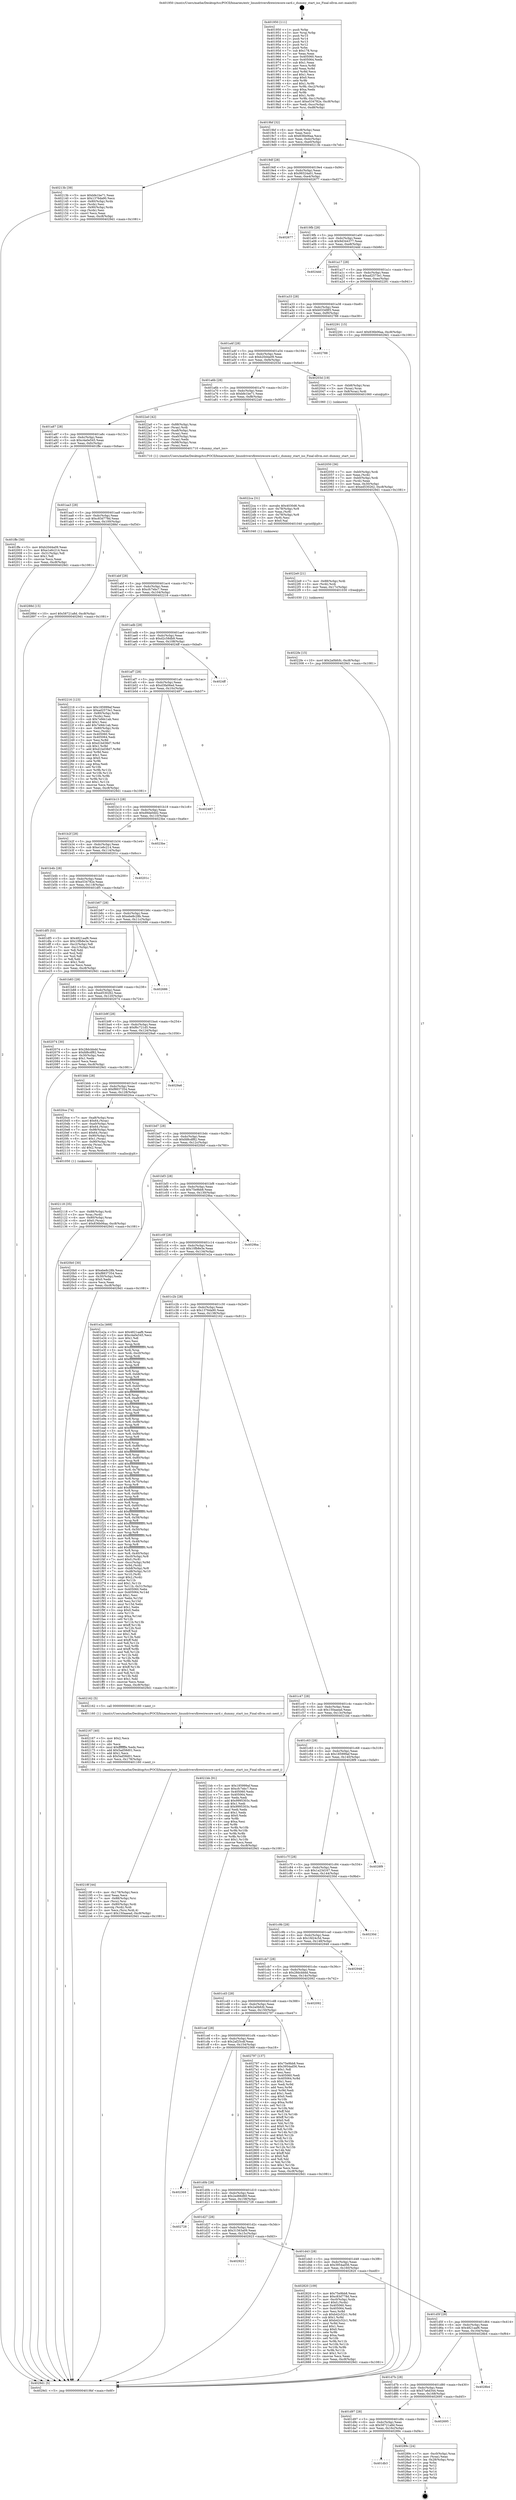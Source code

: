 digraph "0x401950" {
  label = "0x401950 (/mnt/c/Users/mathe/Desktop/tcc/POCII/binaries/extr_linuxdriversfirewirecore-card.c_dummy_start_iso_Final-ollvm.out::main(0))"
  labelloc = "t"
  node[shape=record]

  Entry [label="",width=0.3,height=0.3,shape=circle,fillcolor=black,style=filled]
  "0x4019bf" [label="{
     0x4019bf [32]\l
     | [instrs]\l
     &nbsp;&nbsp;0x4019bf \<+6\>: mov -0xc8(%rbp),%eax\l
     &nbsp;&nbsp;0x4019c5 \<+2\>: mov %eax,%ecx\l
     &nbsp;&nbsp;0x4019c7 \<+6\>: sub $0x836b06aa,%ecx\l
     &nbsp;&nbsp;0x4019cd \<+6\>: mov %eax,-0xdc(%rbp)\l
     &nbsp;&nbsp;0x4019d3 \<+6\>: mov %ecx,-0xe0(%rbp)\l
     &nbsp;&nbsp;0x4019d9 \<+6\>: je 000000000040213b \<main+0x7eb\>\l
  }"]
  "0x40213b" [label="{
     0x40213b [39]\l
     | [instrs]\l
     &nbsp;&nbsp;0x40213b \<+5\>: mov $0xbfe1be71,%eax\l
     &nbsp;&nbsp;0x402140 \<+5\>: mov $0x1376da90,%ecx\l
     &nbsp;&nbsp;0x402145 \<+4\>: mov -0x80(%rbp),%rdx\l
     &nbsp;&nbsp;0x402149 \<+2\>: mov (%rdx),%esi\l
     &nbsp;&nbsp;0x40214b \<+7\>: mov -0x90(%rbp),%rdx\l
     &nbsp;&nbsp;0x402152 \<+2\>: cmp (%rdx),%esi\l
     &nbsp;&nbsp;0x402154 \<+3\>: cmovl %ecx,%eax\l
     &nbsp;&nbsp;0x402157 \<+6\>: mov %eax,-0xc8(%rbp)\l
     &nbsp;&nbsp;0x40215d \<+5\>: jmp 00000000004029d1 \<main+0x1081\>\l
  }"]
  "0x4019df" [label="{
     0x4019df [28]\l
     | [instrs]\l
     &nbsp;&nbsp;0x4019df \<+5\>: jmp 00000000004019e4 \<main+0x94\>\l
     &nbsp;&nbsp;0x4019e4 \<+6\>: mov -0xdc(%rbp),%eax\l
     &nbsp;&nbsp;0x4019ea \<+5\>: sub $0x99324a01,%eax\l
     &nbsp;&nbsp;0x4019ef \<+6\>: mov %eax,-0xe4(%rbp)\l
     &nbsp;&nbsp;0x4019f5 \<+6\>: je 0000000000402677 \<main+0xd27\>\l
  }"]
  Exit [label="",width=0.3,height=0.3,shape=circle,fillcolor=black,style=filled,peripheries=2]
  "0x402677" [label="{
     0x402677\l
  }", style=dashed]
  "0x4019fb" [label="{
     0x4019fb [28]\l
     | [instrs]\l
     &nbsp;&nbsp;0x4019fb \<+5\>: jmp 0000000000401a00 \<main+0xb0\>\l
     &nbsp;&nbsp;0x401a00 \<+6\>: mov -0xdc(%rbp),%eax\l
     &nbsp;&nbsp;0x401a06 \<+5\>: sub $0x9d344377,%eax\l
     &nbsp;&nbsp;0x401a0b \<+6\>: mov %eax,-0xe8(%rbp)\l
     &nbsp;&nbsp;0x401a11 \<+6\>: je 00000000004024dd \<main+0xb8d\>\l
  }"]
  "0x401db3" [label="{
     0x401db3\l
  }", style=dashed]
  "0x4024dd" [label="{
     0x4024dd\l
  }", style=dashed]
  "0x401a17" [label="{
     0x401a17 [28]\l
     | [instrs]\l
     &nbsp;&nbsp;0x401a17 \<+5\>: jmp 0000000000401a1c \<main+0xcc\>\l
     &nbsp;&nbsp;0x401a1c \<+6\>: mov -0xdc(%rbp),%eax\l
     &nbsp;&nbsp;0x401a22 \<+5\>: sub $0xad2573e1,%eax\l
     &nbsp;&nbsp;0x401a27 \<+6\>: mov %eax,-0xec(%rbp)\l
     &nbsp;&nbsp;0x401a2d \<+6\>: je 0000000000402291 \<main+0x941\>\l
  }"]
  "0x40289c" [label="{
     0x40289c [24]\l
     | [instrs]\l
     &nbsp;&nbsp;0x40289c \<+7\>: mov -0xc0(%rbp),%rax\l
     &nbsp;&nbsp;0x4028a3 \<+2\>: mov (%rax),%eax\l
     &nbsp;&nbsp;0x4028a5 \<+4\>: lea -0x28(%rbp),%rsp\l
     &nbsp;&nbsp;0x4028a9 \<+1\>: pop %rbx\l
     &nbsp;&nbsp;0x4028aa \<+2\>: pop %r12\l
     &nbsp;&nbsp;0x4028ac \<+2\>: pop %r13\l
     &nbsp;&nbsp;0x4028ae \<+2\>: pop %r14\l
     &nbsp;&nbsp;0x4028b0 \<+2\>: pop %r15\l
     &nbsp;&nbsp;0x4028b2 \<+1\>: pop %rbp\l
     &nbsp;&nbsp;0x4028b3 \<+1\>: ret\l
  }"]
  "0x402291" [label="{
     0x402291 [15]\l
     | [instrs]\l
     &nbsp;&nbsp;0x402291 \<+10\>: movl $0x836b06aa,-0xc8(%rbp)\l
     &nbsp;&nbsp;0x40229b \<+5\>: jmp 00000000004029d1 \<main+0x1081\>\l
  }"]
  "0x401a33" [label="{
     0x401a33 [28]\l
     | [instrs]\l
     &nbsp;&nbsp;0x401a33 \<+5\>: jmp 0000000000401a38 \<main+0xe8\>\l
     &nbsp;&nbsp;0x401a38 \<+6\>: mov -0xdc(%rbp),%eax\l
     &nbsp;&nbsp;0x401a3e \<+5\>: sub $0xb033d9f3,%eax\l
     &nbsp;&nbsp;0x401a43 \<+6\>: mov %eax,-0xf0(%rbp)\l
     &nbsp;&nbsp;0x401a49 \<+6\>: je 0000000000402788 \<main+0xe38\>\l
  }"]
  "0x401d97" [label="{
     0x401d97 [28]\l
     | [instrs]\l
     &nbsp;&nbsp;0x401d97 \<+5\>: jmp 0000000000401d9c \<main+0x44c\>\l
     &nbsp;&nbsp;0x401d9c \<+6\>: mov -0xdc(%rbp),%eax\l
     &nbsp;&nbsp;0x401da2 \<+5\>: sub $0x58721a8d,%eax\l
     &nbsp;&nbsp;0x401da7 \<+6\>: mov %eax,-0x16c(%rbp)\l
     &nbsp;&nbsp;0x401dad \<+6\>: je 000000000040289c \<main+0xf4c\>\l
  }"]
  "0x402788" [label="{
     0x402788\l
  }", style=dashed]
  "0x401a4f" [label="{
     0x401a4f [28]\l
     | [instrs]\l
     &nbsp;&nbsp;0x401a4f \<+5\>: jmp 0000000000401a54 \<main+0x104\>\l
     &nbsp;&nbsp;0x401a54 \<+6\>: mov -0xdc(%rbp),%eax\l
     &nbsp;&nbsp;0x401a5a \<+5\>: sub $0xb20d4a09,%eax\l
     &nbsp;&nbsp;0x401a5f \<+6\>: mov %eax,-0xf4(%rbp)\l
     &nbsp;&nbsp;0x401a65 \<+6\>: je 000000000040203d \<main+0x6ed\>\l
  }"]
  "0x402695" [label="{
     0x402695\l
  }", style=dashed]
  "0x40203d" [label="{
     0x40203d [19]\l
     | [instrs]\l
     &nbsp;&nbsp;0x40203d \<+7\>: mov -0xb8(%rbp),%rax\l
     &nbsp;&nbsp;0x402044 \<+3\>: mov (%rax),%rax\l
     &nbsp;&nbsp;0x402047 \<+4\>: mov 0x8(%rax),%rdi\l
     &nbsp;&nbsp;0x40204b \<+5\>: call 0000000000401060 \<atoi@plt\>\l
     | [calls]\l
     &nbsp;&nbsp;0x401060 \{1\} (unknown)\l
  }"]
  "0x401a6b" [label="{
     0x401a6b [28]\l
     | [instrs]\l
     &nbsp;&nbsp;0x401a6b \<+5\>: jmp 0000000000401a70 \<main+0x120\>\l
     &nbsp;&nbsp;0x401a70 \<+6\>: mov -0xdc(%rbp),%eax\l
     &nbsp;&nbsp;0x401a76 \<+5\>: sub $0xbfe1be71,%eax\l
     &nbsp;&nbsp;0x401a7b \<+6\>: mov %eax,-0xf8(%rbp)\l
     &nbsp;&nbsp;0x401a81 \<+6\>: je 00000000004022a0 \<main+0x950\>\l
  }"]
  "0x401d7b" [label="{
     0x401d7b [28]\l
     | [instrs]\l
     &nbsp;&nbsp;0x401d7b \<+5\>: jmp 0000000000401d80 \<main+0x430\>\l
     &nbsp;&nbsp;0x401d80 \<+6\>: mov -0xdc(%rbp),%eax\l
     &nbsp;&nbsp;0x401d86 \<+5\>: sub $0x57a6d344,%eax\l
     &nbsp;&nbsp;0x401d8b \<+6\>: mov %eax,-0x168(%rbp)\l
     &nbsp;&nbsp;0x401d91 \<+6\>: je 0000000000402695 \<main+0xd45\>\l
  }"]
  "0x4022a0" [label="{
     0x4022a0 [42]\l
     | [instrs]\l
     &nbsp;&nbsp;0x4022a0 \<+7\>: mov -0x88(%rbp),%rax\l
     &nbsp;&nbsp;0x4022a7 \<+3\>: mov (%rax),%rdi\l
     &nbsp;&nbsp;0x4022aa \<+7\>: mov -0xa8(%rbp),%rax\l
     &nbsp;&nbsp;0x4022b1 \<+2\>: mov (%rax),%esi\l
     &nbsp;&nbsp;0x4022b3 \<+7\>: mov -0xa0(%rbp),%rax\l
     &nbsp;&nbsp;0x4022ba \<+2\>: mov (%rax),%edx\l
     &nbsp;&nbsp;0x4022bc \<+7\>: mov -0x98(%rbp),%rax\l
     &nbsp;&nbsp;0x4022c3 \<+2\>: mov (%rax),%ecx\l
     &nbsp;&nbsp;0x4022c5 \<+5\>: call 0000000000401710 \<dummy_start_iso\>\l
     | [calls]\l
     &nbsp;&nbsp;0x401710 \{1\} (/mnt/c/Users/mathe/Desktop/tcc/POCII/binaries/extr_linuxdriversfirewirecore-card.c_dummy_start_iso_Final-ollvm.out::dummy_start_iso)\l
  }"]
  "0x401a87" [label="{
     0x401a87 [28]\l
     | [instrs]\l
     &nbsp;&nbsp;0x401a87 \<+5\>: jmp 0000000000401a8c \<main+0x13c\>\l
     &nbsp;&nbsp;0x401a8c \<+6\>: mov -0xdc(%rbp),%eax\l
     &nbsp;&nbsp;0x401a92 \<+5\>: sub $0xc4a0e545,%eax\l
     &nbsp;&nbsp;0x401a97 \<+6\>: mov %eax,-0xfc(%rbp)\l
     &nbsp;&nbsp;0x401a9d \<+6\>: je 0000000000401ffe \<main+0x6ae\>\l
  }"]
  "0x4028b4" [label="{
     0x4028b4\l
  }", style=dashed]
  "0x401ffe" [label="{
     0x401ffe [30]\l
     | [instrs]\l
     &nbsp;&nbsp;0x401ffe \<+5\>: mov $0xb20d4a09,%eax\l
     &nbsp;&nbsp;0x402003 \<+5\>: mov $0xe1e6c214,%ecx\l
     &nbsp;&nbsp;0x402008 \<+3\>: mov -0x31(%rbp),%dl\l
     &nbsp;&nbsp;0x40200b \<+3\>: test $0x1,%dl\l
     &nbsp;&nbsp;0x40200e \<+3\>: cmovne %ecx,%eax\l
     &nbsp;&nbsp;0x402011 \<+6\>: mov %eax,-0xc8(%rbp)\l
     &nbsp;&nbsp;0x402017 \<+5\>: jmp 00000000004029d1 \<main+0x1081\>\l
  }"]
  "0x401aa3" [label="{
     0x401aa3 [28]\l
     | [instrs]\l
     &nbsp;&nbsp;0x401aa3 \<+5\>: jmp 0000000000401aa8 \<main+0x158\>\l
     &nbsp;&nbsp;0x401aa8 \<+6\>: mov -0xdc(%rbp),%eax\l
     &nbsp;&nbsp;0x401aae \<+5\>: sub $0xc83d778d,%eax\l
     &nbsp;&nbsp;0x401ab3 \<+6\>: mov %eax,-0x100(%rbp)\l
     &nbsp;&nbsp;0x401ab9 \<+6\>: je 000000000040288d \<main+0xf3d\>\l
  }"]
  "0x401d5f" [label="{
     0x401d5f [28]\l
     | [instrs]\l
     &nbsp;&nbsp;0x401d5f \<+5\>: jmp 0000000000401d64 \<main+0x414\>\l
     &nbsp;&nbsp;0x401d64 \<+6\>: mov -0xdc(%rbp),%eax\l
     &nbsp;&nbsp;0x401d6a \<+5\>: sub $0x4821aaf6,%eax\l
     &nbsp;&nbsp;0x401d6f \<+6\>: mov %eax,-0x164(%rbp)\l
     &nbsp;&nbsp;0x401d75 \<+6\>: je 00000000004028b4 \<main+0xf64\>\l
  }"]
  "0x40288d" [label="{
     0x40288d [15]\l
     | [instrs]\l
     &nbsp;&nbsp;0x40288d \<+10\>: movl $0x58721a8d,-0xc8(%rbp)\l
     &nbsp;&nbsp;0x402897 \<+5\>: jmp 00000000004029d1 \<main+0x1081\>\l
  }"]
  "0x401abf" [label="{
     0x401abf [28]\l
     | [instrs]\l
     &nbsp;&nbsp;0x401abf \<+5\>: jmp 0000000000401ac4 \<main+0x174\>\l
     &nbsp;&nbsp;0x401ac4 \<+6\>: mov -0xdc(%rbp),%eax\l
     &nbsp;&nbsp;0x401aca \<+5\>: sub $0xcfc7ebc7,%eax\l
     &nbsp;&nbsp;0x401acf \<+6\>: mov %eax,-0x104(%rbp)\l
     &nbsp;&nbsp;0x401ad5 \<+6\>: je 0000000000402216 \<main+0x8c6\>\l
  }"]
  "0x402820" [label="{
     0x402820 [109]\l
     | [instrs]\l
     &nbsp;&nbsp;0x402820 \<+5\>: mov $0x75e9bb8,%eax\l
     &nbsp;&nbsp;0x402825 \<+5\>: mov $0xc83d778d,%ecx\l
     &nbsp;&nbsp;0x40282a \<+7\>: mov -0xc0(%rbp),%rdx\l
     &nbsp;&nbsp;0x402831 \<+6\>: movl $0x0,(%rdx)\l
     &nbsp;&nbsp;0x402837 \<+7\>: mov 0x405060,%esi\l
     &nbsp;&nbsp;0x40283e \<+7\>: mov 0x405064,%edi\l
     &nbsp;&nbsp;0x402845 \<+3\>: mov %esi,%r8d\l
     &nbsp;&nbsp;0x402848 \<+7\>: sub $0xb42c52c1,%r8d\l
     &nbsp;&nbsp;0x40284f \<+4\>: sub $0x1,%r8d\l
     &nbsp;&nbsp;0x402853 \<+7\>: add $0xb42c52c1,%r8d\l
     &nbsp;&nbsp;0x40285a \<+4\>: imul %r8d,%esi\l
     &nbsp;&nbsp;0x40285e \<+3\>: and $0x1,%esi\l
     &nbsp;&nbsp;0x402861 \<+3\>: cmp $0x0,%esi\l
     &nbsp;&nbsp;0x402864 \<+4\>: sete %r9b\l
     &nbsp;&nbsp;0x402868 \<+3\>: cmp $0xa,%edi\l
     &nbsp;&nbsp;0x40286b \<+4\>: setl %r10b\l
     &nbsp;&nbsp;0x40286f \<+3\>: mov %r9b,%r11b\l
     &nbsp;&nbsp;0x402872 \<+3\>: and %r10b,%r11b\l
     &nbsp;&nbsp;0x402875 \<+3\>: xor %r10b,%r9b\l
     &nbsp;&nbsp;0x402878 \<+3\>: or %r9b,%r11b\l
     &nbsp;&nbsp;0x40287b \<+4\>: test $0x1,%r11b\l
     &nbsp;&nbsp;0x40287f \<+3\>: cmovne %ecx,%eax\l
     &nbsp;&nbsp;0x402882 \<+6\>: mov %eax,-0xc8(%rbp)\l
     &nbsp;&nbsp;0x402888 \<+5\>: jmp 00000000004029d1 \<main+0x1081\>\l
  }"]
  "0x402216" [label="{
     0x402216 [123]\l
     | [instrs]\l
     &nbsp;&nbsp;0x402216 \<+5\>: mov $0x185999af,%eax\l
     &nbsp;&nbsp;0x40221b \<+5\>: mov $0xad2573e1,%ecx\l
     &nbsp;&nbsp;0x402220 \<+4\>: mov -0x80(%rbp),%rdx\l
     &nbsp;&nbsp;0x402224 \<+2\>: mov (%rdx),%esi\l
     &nbsp;&nbsp;0x402226 \<+6\>: sub $0x7e9dc1ab,%esi\l
     &nbsp;&nbsp;0x40222c \<+3\>: add $0x1,%esi\l
     &nbsp;&nbsp;0x40222f \<+6\>: add $0x7e9dc1ab,%esi\l
     &nbsp;&nbsp;0x402235 \<+4\>: mov -0x80(%rbp),%rdx\l
     &nbsp;&nbsp;0x402239 \<+2\>: mov %esi,(%rdx)\l
     &nbsp;&nbsp;0x40223b \<+7\>: mov 0x405060,%esi\l
     &nbsp;&nbsp;0x402242 \<+7\>: mov 0x405064,%edi\l
     &nbsp;&nbsp;0x402249 \<+3\>: mov %esi,%r8d\l
     &nbsp;&nbsp;0x40224c \<+7\>: sub $0xd1bd38d7,%r8d\l
     &nbsp;&nbsp;0x402253 \<+4\>: sub $0x1,%r8d\l
     &nbsp;&nbsp;0x402257 \<+7\>: add $0xd1bd38d7,%r8d\l
     &nbsp;&nbsp;0x40225e \<+4\>: imul %r8d,%esi\l
     &nbsp;&nbsp;0x402262 \<+3\>: and $0x1,%esi\l
     &nbsp;&nbsp;0x402265 \<+3\>: cmp $0x0,%esi\l
     &nbsp;&nbsp;0x402268 \<+4\>: sete %r9b\l
     &nbsp;&nbsp;0x40226c \<+3\>: cmp $0xa,%edi\l
     &nbsp;&nbsp;0x40226f \<+4\>: setl %r10b\l
     &nbsp;&nbsp;0x402273 \<+3\>: mov %r9b,%r11b\l
     &nbsp;&nbsp;0x402276 \<+3\>: and %r10b,%r11b\l
     &nbsp;&nbsp;0x402279 \<+3\>: xor %r10b,%r9b\l
     &nbsp;&nbsp;0x40227c \<+3\>: or %r9b,%r11b\l
     &nbsp;&nbsp;0x40227f \<+4\>: test $0x1,%r11b\l
     &nbsp;&nbsp;0x402283 \<+3\>: cmovne %ecx,%eax\l
     &nbsp;&nbsp;0x402286 \<+6\>: mov %eax,-0xc8(%rbp)\l
     &nbsp;&nbsp;0x40228c \<+5\>: jmp 00000000004029d1 \<main+0x1081\>\l
  }"]
  "0x401adb" [label="{
     0x401adb [28]\l
     | [instrs]\l
     &nbsp;&nbsp;0x401adb \<+5\>: jmp 0000000000401ae0 \<main+0x190\>\l
     &nbsp;&nbsp;0x401ae0 \<+6\>: mov -0xdc(%rbp),%eax\l
     &nbsp;&nbsp;0x401ae6 \<+5\>: sub $0xd2c58db9,%eax\l
     &nbsp;&nbsp;0x401aeb \<+6\>: mov %eax,-0x108(%rbp)\l
     &nbsp;&nbsp;0x401af1 \<+6\>: je 00000000004024ff \<main+0xbaf\>\l
  }"]
  "0x401d43" [label="{
     0x401d43 [28]\l
     | [instrs]\l
     &nbsp;&nbsp;0x401d43 \<+5\>: jmp 0000000000401d48 \<main+0x3f8\>\l
     &nbsp;&nbsp;0x401d48 \<+6\>: mov -0xdc(%rbp),%eax\l
     &nbsp;&nbsp;0x401d4e \<+5\>: sub $0x3954ad56,%eax\l
     &nbsp;&nbsp;0x401d53 \<+6\>: mov %eax,-0x160(%rbp)\l
     &nbsp;&nbsp;0x401d59 \<+6\>: je 0000000000402820 \<main+0xed0\>\l
  }"]
  "0x4024ff" [label="{
     0x4024ff\l
  }", style=dashed]
  "0x401af7" [label="{
     0x401af7 [28]\l
     | [instrs]\l
     &nbsp;&nbsp;0x401af7 \<+5\>: jmp 0000000000401afc \<main+0x1ac\>\l
     &nbsp;&nbsp;0x401afc \<+6\>: mov -0xdc(%rbp),%eax\l
     &nbsp;&nbsp;0x401b02 \<+5\>: sub $0xd3fa06ed,%eax\l
     &nbsp;&nbsp;0x401b07 \<+6\>: mov %eax,-0x10c(%rbp)\l
     &nbsp;&nbsp;0x401b0d \<+6\>: je 0000000000402487 \<main+0xb37\>\l
  }"]
  "0x402923" [label="{
     0x402923\l
  }", style=dashed]
  "0x402487" [label="{
     0x402487\l
  }", style=dashed]
  "0x401b13" [label="{
     0x401b13 [28]\l
     | [instrs]\l
     &nbsp;&nbsp;0x401b13 \<+5\>: jmp 0000000000401b18 \<main+0x1c8\>\l
     &nbsp;&nbsp;0x401b18 \<+6\>: mov -0xdc(%rbp),%eax\l
     &nbsp;&nbsp;0x401b1e \<+5\>: sub $0xd9da0dd2,%eax\l
     &nbsp;&nbsp;0x401b23 \<+6\>: mov %eax,-0x110(%rbp)\l
     &nbsp;&nbsp;0x401b29 \<+6\>: je 00000000004023be \<main+0xa6e\>\l
  }"]
  "0x401d27" [label="{
     0x401d27 [28]\l
     | [instrs]\l
     &nbsp;&nbsp;0x401d27 \<+5\>: jmp 0000000000401d2c \<main+0x3dc\>\l
     &nbsp;&nbsp;0x401d2c \<+6\>: mov -0xdc(%rbp),%eax\l
     &nbsp;&nbsp;0x401d32 \<+5\>: sub $0x31563a09,%eax\l
     &nbsp;&nbsp;0x401d37 \<+6\>: mov %eax,-0x15c(%rbp)\l
     &nbsp;&nbsp;0x401d3d \<+6\>: je 0000000000402923 \<main+0xfd3\>\l
  }"]
  "0x4023be" [label="{
     0x4023be\l
  }", style=dashed]
  "0x401b2f" [label="{
     0x401b2f [28]\l
     | [instrs]\l
     &nbsp;&nbsp;0x401b2f \<+5\>: jmp 0000000000401b34 \<main+0x1e4\>\l
     &nbsp;&nbsp;0x401b34 \<+6\>: mov -0xdc(%rbp),%eax\l
     &nbsp;&nbsp;0x401b3a \<+5\>: sub $0xe1e6c214,%eax\l
     &nbsp;&nbsp;0x401b3f \<+6\>: mov %eax,-0x114(%rbp)\l
     &nbsp;&nbsp;0x401b45 \<+6\>: je 000000000040201c \<main+0x6cc\>\l
  }"]
  "0x402728" [label="{
     0x402728\l
  }", style=dashed]
  "0x40201c" [label="{
     0x40201c\l
  }", style=dashed]
  "0x401b4b" [label="{
     0x401b4b [28]\l
     | [instrs]\l
     &nbsp;&nbsp;0x401b4b \<+5\>: jmp 0000000000401b50 \<main+0x200\>\l
     &nbsp;&nbsp;0x401b50 \<+6\>: mov -0xdc(%rbp),%eax\l
     &nbsp;&nbsp;0x401b56 \<+5\>: sub $0xe534782e,%eax\l
     &nbsp;&nbsp;0x401b5b \<+6\>: mov %eax,-0x118(%rbp)\l
     &nbsp;&nbsp;0x401b61 \<+6\>: je 0000000000401df5 \<main+0x4a5\>\l
  }"]
  "0x401d0b" [label="{
     0x401d0b [28]\l
     | [instrs]\l
     &nbsp;&nbsp;0x401d0b \<+5\>: jmp 0000000000401d10 \<main+0x3c0\>\l
     &nbsp;&nbsp;0x401d10 \<+6\>: mov -0xdc(%rbp),%eax\l
     &nbsp;&nbsp;0x401d16 \<+5\>: sub $0x2ed66d60,%eax\l
     &nbsp;&nbsp;0x401d1b \<+6\>: mov %eax,-0x158(%rbp)\l
     &nbsp;&nbsp;0x401d21 \<+6\>: je 0000000000402728 \<main+0xdd8\>\l
  }"]
  "0x401df5" [label="{
     0x401df5 [53]\l
     | [instrs]\l
     &nbsp;&nbsp;0x401df5 \<+5\>: mov $0x4821aaf6,%eax\l
     &nbsp;&nbsp;0x401dfa \<+5\>: mov $0x10fb8e3e,%ecx\l
     &nbsp;&nbsp;0x401dff \<+6\>: mov -0xc2(%rbp),%dl\l
     &nbsp;&nbsp;0x401e05 \<+7\>: mov -0xc1(%rbp),%sil\l
     &nbsp;&nbsp;0x401e0c \<+3\>: mov %dl,%dil\l
     &nbsp;&nbsp;0x401e0f \<+3\>: and %sil,%dil\l
     &nbsp;&nbsp;0x401e12 \<+3\>: xor %sil,%dl\l
     &nbsp;&nbsp;0x401e15 \<+3\>: or %dl,%dil\l
     &nbsp;&nbsp;0x401e18 \<+4\>: test $0x1,%dil\l
     &nbsp;&nbsp;0x401e1c \<+3\>: cmovne %ecx,%eax\l
     &nbsp;&nbsp;0x401e1f \<+6\>: mov %eax,-0xc8(%rbp)\l
     &nbsp;&nbsp;0x401e25 \<+5\>: jmp 00000000004029d1 \<main+0x1081\>\l
  }"]
  "0x401b67" [label="{
     0x401b67 [28]\l
     | [instrs]\l
     &nbsp;&nbsp;0x401b67 \<+5\>: jmp 0000000000401b6c \<main+0x21c\>\l
     &nbsp;&nbsp;0x401b6c \<+6\>: mov -0xdc(%rbp),%eax\l
     &nbsp;&nbsp;0x401b72 \<+5\>: sub $0xebe8c28b,%eax\l
     &nbsp;&nbsp;0x401b77 \<+6\>: mov %eax,-0x11c(%rbp)\l
     &nbsp;&nbsp;0x401b7d \<+6\>: je 0000000000402686 \<main+0xd36\>\l
  }"]
  "0x4029d1" [label="{
     0x4029d1 [5]\l
     | [instrs]\l
     &nbsp;&nbsp;0x4029d1 \<+5\>: jmp 00000000004019bf \<main+0x6f\>\l
  }"]
  "0x401950" [label="{
     0x401950 [111]\l
     | [instrs]\l
     &nbsp;&nbsp;0x401950 \<+1\>: push %rbp\l
     &nbsp;&nbsp;0x401951 \<+3\>: mov %rsp,%rbp\l
     &nbsp;&nbsp;0x401954 \<+2\>: push %r15\l
     &nbsp;&nbsp;0x401956 \<+2\>: push %r14\l
     &nbsp;&nbsp;0x401958 \<+2\>: push %r13\l
     &nbsp;&nbsp;0x40195a \<+2\>: push %r12\l
     &nbsp;&nbsp;0x40195c \<+1\>: push %rbx\l
     &nbsp;&nbsp;0x40195d \<+7\>: sub $0x178,%rsp\l
     &nbsp;&nbsp;0x401964 \<+2\>: xor %eax,%eax\l
     &nbsp;&nbsp;0x401966 \<+7\>: mov 0x405060,%ecx\l
     &nbsp;&nbsp;0x40196d \<+7\>: mov 0x405064,%edx\l
     &nbsp;&nbsp;0x401974 \<+3\>: sub $0x1,%eax\l
     &nbsp;&nbsp;0x401977 \<+3\>: mov %ecx,%r8d\l
     &nbsp;&nbsp;0x40197a \<+3\>: add %eax,%r8d\l
     &nbsp;&nbsp;0x40197d \<+4\>: imul %r8d,%ecx\l
     &nbsp;&nbsp;0x401981 \<+3\>: and $0x1,%ecx\l
     &nbsp;&nbsp;0x401984 \<+3\>: cmp $0x0,%ecx\l
     &nbsp;&nbsp;0x401987 \<+4\>: sete %r9b\l
     &nbsp;&nbsp;0x40198b \<+4\>: and $0x1,%r9b\l
     &nbsp;&nbsp;0x40198f \<+7\>: mov %r9b,-0xc2(%rbp)\l
     &nbsp;&nbsp;0x401996 \<+3\>: cmp $0xa,%edx\l
     &nbsp;&nbsp;0x401999 \<+4\>: setl %r9b\l
     &nbsp;&nbsp;0x40199d \<+4\>: and $0x1,%r9b\l
     &nbsp;&nbsp;0x4019a1 \<+7\>: mov %r9b,-0xc1(%rbp)\l
     &nbsp;&nbsp;0x4019a8 \<+10\>: movl $0xe534782e,-0xc8(%rbp)\l
     &nbsp;&nbsp;0x4019b2 \<+6\>: mov %edi,-0xcc(%rbp)\l
     &nbsp;&nbsp;0x4019b8 \<+7\>: mov %rsi,-0xd8(%rbp)\l
  }"]
  "0x402368" [label="{
     0x402368\l
  }", style=dashed]
  "0x402686" [label="{
     0x402686\l
  }", style=dashed]
  "0x401b83" [label="{
     0x401b83 [28]\l
     | [instrs]\l
     &nbsp;&nbsp;0x401b83 \<+5\>: jmp 0000000000401b88 \<main+0x238\>\l
     &nbsp;&nbsp;0x401b88 \<+6\>: mov -0xdc(%rbp),%eax\l
     &nbsp;&nbsp;0x401b8e \<+5\>: sub $0xed530262,%eax\l
     &nbsp;&nbsp;0x401b93 \<+6\>: mov %eax,-0x120(%rbp)\l
     &nbsp;&nbsp;0x401b99 \<+6\>: je 0000000000402074 \<main+0x724\>\l
  }"]
  "0x401cef" [label="{
     0x401cef [28]\l
     | [instrs]\l
     &nbsp;&nbsp;0x401cef \<+5\>: jmp 0000000000401cf4 \<main+0x3a4\>\l
     &nbsp;&nbsp;0x401cf4 \<+6\>: mov -0xdc(%rbp),%eax\l
     &nbsp;&nbsp;0x401cfa \<+5\>: sub $0x2af25cdf,%eax\l
     &nbsp;&nbsp;0x401cff \<+6\>: mov %eax,-0x154(%rbp)\l
     &nbsp;&nbsp;0x401d05 \<+6\>: je 0000000000402368 \<main+0xa18\>\l
  }"]
  "0x402074" [label="{
     0x402074 [30]\l
     | [instrs]\l
     &nbsp;&nbsp;0x402074 \<+5\>: mov $0x28dcbbdd,%eax\l
     &nbsp;&nbsp;0x402079 \<+5\>: mov $0xfd8cdf82,%ecx\l
     &nbsp;&nbsp;0x40207e \<+3\>: mov -0x30(%rbp),%edx\l
     &nbsp;&nbsp;0x402081 \<+3\>: cmp $0x1,%edx\l
     &nbsp;&nbsp;0x402084 \<+3\>: cmovl %ecx,%eax\l
     &nbsp;&nbsp;0x402087 \<+6\>: mov %eax,-0xc8(%rbp)\l
     &nbsp;&nbsp;0x40208d \<+5\>: jmp 00000000004029d1 \<main+0x1081\>\l
  }"]
  "0x401b9f" [label="{
     0x401b9f [28]\l
     | [instrs]\l
     &nbsp;&nbsp;0x401b9f \<+5\>: jmp 0000000000401ba4 \<main+0x254\>\l
     &nbsp;&nbsp;0x401ba4 \<+6\>: mov -0xdc(%rbp),%eax\l
     &nbsp;&nbsp;0x401baa \<+5\>: sub $0xf6c721d5,%eax\l
     &nbsp;&nbsp;0x401baf \<+6\>: mov %eax,-0x124(%rbp)\l
     &nbsp;&nbsp;0x401bb5 \<+6\>: je 00000000004029a6 \<main+0x1056\>\l
  }"]
  "0x402797" [label="{
     0x402797 [137]\l
     | [instrs]\l
     &nbsp;&nbsp;0x402797 \<+5\>: mov $0x75e9bb8,%eax\l
     &nbsp;&nbsp;0x40279c \<+5\>: mov $0x3954ad56,%ecx\l
     &nbsp;&nbsp;0x4027a1 \<+2\>: mov $0x1,%dl\l
     &nbsp;&nbsp;0x4027a3 \<+2\>: xor %esi,%esi\l
     &nbsp;&nbsp;0x4027a5 \<+7\>: mov 0x405060,%edi\l
     &nbsp;&nbsp;0x4027ac \<+8\>: mov 0x405064,%r8d\l
     &nbsp;&nbsp;0x4027b4 \<+3\>: sub $0x1,%esi\l
     &nbsp;&nbsp;0x4027b7 \<+3\>: mov %edi,%r9d\l
     &nbsp;&nbsp;0x4027ba \<+3\>: add %esi,%r9d\l
     &nbsp;&nbsp;0x4027bd \<+4\>: imul %r9d,%edi\l
     &nbsp;&nbsp;0x4027c1 \<+3\>: and $0x1,%edi\l
     &nbsp;&nbsp;0x4027c4 \<+3\>: cmp $0x0,%edi\l
     &nbsp;&nbsp;0x4027c7 \<+4\>: sete %r10b\l
     &nbsp;&nbsp;0x4027cb \<+4\>: cmp $0xa,%r8d\l
     &nbsp;&nbsp;0x4027cf \<+4\>: setl %r11b\l
     &nbsp;&nbsp;0x4027d3 \<+3\>: mov %r10b,%bl\l
     &nbsp;&nbsp;0x4027d6 \<+3\>: xor $0xff,%bl\l
     &nbsp;&nbsp;0x4027d9 \<+3\>: mov %r11b,%r14b\l
     &nbsp;&nbsp;0x4027dc \<+4\>: xor $0xff,%r14b\l
     &nbsp;&nbsp;0x4027e0 \<+3\>: xor $0x0,%dl\l
     &nbsp;&nbsp;0x4027e3 \<+3\>: mov %bl,%r15b\l
     &nbsp;&nbsp;0x4027e6 \<+4\>: and $0x0,%r15b\l
     &nbsp;&nbsp;0x4027ea \<+3\>: and %dl,%r10b\l
     &nbsp;&nbsp;0x4027ed \<+3\>: mov %r14b,%r12b\l
     &nbsp;&nbsp;0x4027f0 \<+4\>: and $0x0,%r12b\l
     &nbsp;&nbsp;0x4027f4 \<+3\>: and %dl,%r11b\l
     &nbsp;&nbsp;0x4027f7 \<+3\>: or %r10b,%r15b\l
     &nbsp;&nbsp;0x4027fa \<+3\>: or %r11b,%r12b\l
     &nbsp;&nbsp;0x4027fd \<+3\>: xor %r12b,%r15b\l
     &nbsp;&nbsp;0x402800 \<+3\>: or %r14b,%bl\l
     &nbsp;&nbsp;0x402803 \<+3\>: xor $0xff,%bl\l
     &nbsp;&nbsp;0x402806 \<+3\>: or $0x0,%dl\l
     &nbsp;&nbsp;0x402809 \<+2\>: and %dl,%bl\l
     &nbsp;&nbsp;0x40280b \<+3\>: or %bl,%r15b\l
     &nbsp;&nbsp;0x40280e \<+4\>: test $0x1,%r15b\l
     &nbsp;&nbsp;0x402812 \<+3\>: cmovne %ecx,%eax\l
     &nbsp;&nbsp;0x402815 \<+6\>: mov %eax,-0xc8(%rbp)\l
     &nbsp;&nbsp;0x40281b \<+5\>: jmp 00000000004029d1 \<main+0x1081\>\l
  }"]
  "0x4029a6" [label="{
     0x4029a6\l
  }", style=dashed]
  "0x401bbb" [label="{
     0x401bbb [28]\l
     | [instrs]\l
     &nbsp;&nbsp;0x401bbb \<+5\>: jmp 0000000000401bc0 \<main+0x270\>\l
     &nbsp;&nbsp;0x401bc0 \<+6\>: mov -0xdc(%rbp),%eax\l
     &nbsp;&nbsp;0x401bc6 \<+5\>: sub $0xf8837354,%eax\l
     &nbsp;&nbsp;0x401bcb \<+6\>: mov %eax,-0x128(%rbp)\l
     &nbsp;&nbsp;0x401bd1 \<+6\>: je 00000000004020ce \<main+0x77e\>\l
  }"]
  "0x401cd3" [label="{
     0x401cd3 [28]\l
     | [instrs]\l
     &nbsp;&nbsp;0x401cd3 \<+5\>: jmp 0000000000401cd8 \<main+0x388\>\l
     &nbsp;&nbsp;0x401cd8 \<+6\>: mov -0xdc(%rbp),%eax\l
     &nbsp;&nbsp;0x401cde \<+5\>: sub $0x2a0bfcfc,%eax\l
     &nbsp;&nbsp;0x401ce3 \<+6\>: mov %eax,-0x150(%rbp)\l
     &nbsp;&nbsp;0x401ce9 \<+6\>: je 0000000000402797 \<main+0xe47\>\l
  }"]
  "0x4020ce" [label="{
     0x4020ce [74]\l
     | [instrs]\l
     &nbsp;&nbsp;0x4020ce \<+7\>: mov -0xa8(%rbp),%rax\l
     &nbsp;&nbsp;0x4020d5 \<+6\>: movl $0x64,(%rax)\l
     &nbsp;&nbsp;0x4020db \<+7\>: mov -0xa0(%rbp),%rax\l
     &nbsp;&nbsp;0x4020e2 \<+6\>: movl $0x64,(%rax)\l
     &nbsp;&nbsp;0x4020e8 \<+7\>: mov -0x98(%rbp),%rax\l
     &nbsp;&nbsp;0x4020ef \<+6\>: movl $0x64,(%rax)\l
     &nbsp;&nbsp;0x4020f5 \<+7\>: mov -0x90(%rbp),%rax\l
     &nbsp;&nbsp;0x4020fc \<+6\>: movl $0x1,(%rax)\l
     &nbsp;&nbsp;0x402102 \<+7\>: mov -0x90(%rbp),%rax\l
     &nbsp;&nbsp;0x402109 \<+3\>: movslq (%rax),%rax\l
     &nbsp;&nbsp;0x40210c \<+4\>: shl $0x2,%rax\l
     &nbsp;&nbsp;0x402110 \<+3\>: mov %rax,%rdi\l
     &nbsp;&nbsp;0x402113 \<+5\>: call 0000000000401050 \<malloc@plt\>\l
     | [calls]\l
     &nbsp;&nbsp;0x401050 \{1\} (unknown)\l
  }"]
  "0x401bd7" [label="{
     0x401bd7 [28]\l
     | [instrs]\l
     &nbsp;&nbsp;0x401bd7 \<+5\>: jmp 0000000000401bdc \<main+0x28c\>\l
     &nbsp;&nbsp;0x401bdc \<+6\>: mov -0xdc(%rbp),%eax\l
     &nbsp;&nbsp;0x401be2 \<+5\>: sub $0xfd8cdf82,%eax\l
     &nbsp;&nbsp;0x401be7 \<+6\>: mov %eax,-0x12c(%rbp)\l
     &nbsp;&nbsp;0x401bed \<+6\>: je 00000000004020b0 \<main+0x760\>\l
  }"]
  "0x402092" [label="{
     0x402092\l
  }", style=dashed]
  "0x4020b0" [label="{
     0x4020b0 [30]\l
     | [instrs]\l
     &nbsp;&nbsp;0x4020b0 \<+5\>: mov $0xebe8c28b,%eax\l
     &nbsp;&nbsp;0x4020b5 \<+5\>: mov $0xf8837354,%ecx\l
     &nbsp;&nbsp;0x4020ba \<+3\>: mov -0x30(%rbp),%edx\l
     &nbsp;&nbsp;0x4020bd \<+3\>: cmp $0x0,%edx\l
     &nbsp;&nbsp;0x4020c0 \<+3\>: cmove %ecx,%eax\l
     &nbsp;&nbsp;0x4020c3 \<+6\>: mov %eax,-0xc8(%rbp)\l
     &nbsp;&nbsp;0x4020c9 \<+5\>: jmp 00000000004029d1 \<main+0x1081\>\l
  }"]
  "0x401bf3" [label="{
     0x401bf3 [28]\l
     | [instrs]\l
     &nbsp;&nbsp;0x401bf3 \<+5\>: jmp 0000000000401bf8 \<main+0x2a8\>\l
     &nbsp;&nbsp;0x401bf8 \<+6\>: mov -0xdc(%rbp),%eax\l
     &nbsp;&nbsp;0x401bfe \<+5\>: sub $0x75e9bb8,%eax\l
     &nbsp;&nbsp;0x401c03 \<+6\>: mov %eax,-0x130(%rbp)\l
     &nbsp;&nbsp;0x401c09 \<+6\>: je 00000000004029ba \<main+0x106a\>\l
  }"]
  "0x401cb7" [label="{
     0x401cb7 [28]\l
     | [instrs]\l
     &nbsp;&nbsp;0x401cb7 \<+5\>: jmp 0000000000401cbc \<main+0x36c\>\l
     &nbsp;&nbsp;0x401cbc \<+6\>: mov -0xdc(%rbp),%eax\l
     &nbsp;&nbsp;0x401cc2 \<+5\>: sub $0x28dcbbdd,%eax\l
     &nbsp;&nbsp;0x401cc7 \<+6\>: mov %eax,-0x14c(%rbp)\l
     &nbsp;&nbsp;0x401ccd \<+6\>: je 0000000000402092 \<main+0x742\>\l
  }"]
  "0x4029ba" [label="{
     0x4029ba\l
  }", style=dashed]
  "0x401c0f" [label="{
     0x401c0f [28]\l
     | [instrs]\l
     &nbsp;&nbsp;0x401c0f \<+5\>: jmp 0000000000401c14 \<main+0x2c4\>\l
     &nbsp;&nbsp;0x401c14 \<+6\>: mov -0xdc(%rbp),%eax\l
     &nbsp;&nbsp;0x401c1a \<+5\>: sub $0x10fb8e3e,%eax\l
     &nbsp;&nbsp;0x401c1f \<+6\>: mov %eax,-0x134(%rbp)\l
     &nbsp;&nbsp;0x401c25 \<+6\>: je 0000000000401e2a \<main+0x4da\>\l
  }"]
  "0x402948" [label="{
     0x402948\l
  }", style=dashed]
  "0x401e2a" [label="{
     0x401e2a [468]\l
     | [instrs]\l
     &nbsp;&nbsp;0x401e2a \<+5\>: mov $0x4821aaf6,%eax\l
     &nbsp;&nbsp;0x401e2f \<+5\>: mov $0xc4a0e545,%ecx\l
     &nbsp;&nbsp;0x401e34 \<+2\>: mov $0x1,%dl\l
     &nbsp;&nbsp;0x401e36 \<+2\>: xor %esi,%esi\l
     &nbsp;&nbsp;0x401e38 \<+3\>: mov %rsp,%rdi\l
     &nbsp;&nbsp;0x401e3b \<+4\>: add $0xfffffffffffffff0,%rdi\l
     &nbsp;&nbsp;0x401e3f \<+3\>: mov %rdi,%rsp\l
     &nbsp;&nbsp;0x401e42 \<+7\>: mov %rdi,-0xc0(%rbp)\l
     &nbsp;&nbsp;0x401e49 \<+3\>: mov %rsp,%rdi\l
     &nbsp;&nbsp;0x401e4c \<+4\>: add $0xfffffffffffffff0,%rdi\l
     &nbsp;&nbsp;0x401e50 \<+3\>: mov %rdi,%rsp\l
     &nbsp;&nbsp;0x401e53 \<+3\>: mov %rsp,%r8\l
     &nbsp;&nbsp;0x401e56 \<+4\>: add $0xfffffffffffffff0,%r8\l
     &nbsp;&nbsp;0x401e5a \<+3\>: mov %r8,%rsp\l
     &nbsp;&nbsp;0x401e5d \<+7\>: mov %r8,-0xb8(%rbp)\l
     &nbsp;&nbsp;0x401e64 \<+3\>: mov %rsp,%r8\l
     &nbsp;&nbsp;0x401e67 \<+4\>: add $0xfffffffffffffff0,%r8\l
     &nbsp;&nbsp;0x401e6b \<+3\>: mov %r8,%rsp\l
     &nbsp;&nbsp;0x401e6e \<+7\>: mov %r8,-0xb0(%rbp)\l
     &nbsp;&nbsp;0x401e75 \<+3\>: mov %rsp,%r8\l
     &nbsp;&nbsp;0x401e78 \<+4\>: add $0xfffffffffffffff0,%r8\l
     &nbsp;&nbsp;0x401e7c \<+3\>: mov %r8,%rsp\l
     &nbsp;&nbsp;0x401e7f \<+7\>: mov %r8,-0xa8(%rbp)\l
     &nbsp;&nbsp;0x401e86 \<+3\>: mov %rsp,%r8\l
     &nbsp;&nbsp;0x401e89 \<+4\>: add $0xfffffffffffffff0,%r8\l
     &nbsp;&nbsp;0x401e8d \<+3\>: mov %r8,%rsp\l
     &nbsp;&nbsp;0x401e90 \<+7\>: mov %r8,-0xa0(%rbp)\l
     &nbsp;&nbsp;0x401e97 \<+3\>: mov %rsp,%r8\l
     &nbsp;&nbsp;0x401e9a \<+4\>: add $0xfffffffffffffff0,%r8\l
     &nbsp;&nbsp;0x401e9e \<+3\>: mov %r8,%rsp\l
     &nbsp;&nbsp;0x401ea1 \<+7\>: mov %r8,-0x98(%rbp)\l
     &nbsp;&nbsp;0x401ea8 \<+3\>: mov %rsp,%r8\l
     &nbsp;&nbsp;0x401eab \<+4\>: add $0xfffffffffffffff0,%r8\l
     &nbsp;&nbsp;0x401eaf \<+3\>: mov %r8,%rsp\l
     &nbsp;&nbsp;0x401eb2 \<+7\>: mov %r8,-0x90(%rbp)\l
     &nbsp;&nbsp;0x401eb9 \<+3\>: mov %rsp,%r8\l
     &nbsp;&nbsp;0x401ebc \<+4\>: add $0xfffffffffffffff0,%r8\l
     &nbsp;&nbsp;0x401ec0 \<+3\>: mov %r8,%rsp\l
     &nbsp;&nbsp;0x401ec3 \<+7\>: mov %r8,-0x88(%rbp)\l
     &nbsp;&nbsp;0x401eca \<+3\>: mov %rsp,%r8\l
     &nbsp;&nbsp;0x401ecd \<+4\>: add $0xfffffffffffffff0,%r8\l
     &nbsp;&nbsp;0x401ed1 \<+3\>: mov %r8,%rsp\l
     &nbsp;&nbsp;0x401ed4 \<+4\>: mov %r8,-0x80(%rbp)\l
     &nbsp;&nbsp;0x401ed8 \<+3\>: mov %rsp,%r8\l
     &nbsp;&nbsp;0x401edb \<+4\>: add $0xfffffffffffffff0,%r8\l
     &nbsp;&nbsp;0x401edf \<+3\>: mov %r8,%rsp\l
     &nbsp;&nbsp;0x401ee2 \<+4\>: mov %r8,-0x78(%rbp)\l
     &nbsp;&nbsp;0x401ee6 \<+3\>: mov %rsp,%r8\l
     &nbsp;&nbsp;0x401ee9 \<+4\>: add $0xfffffffffffffff0,%r8\l
     &nbsp;&nbsp;0x401eed \<+3\>: mov %r8,%rsp\l
     &nbsp;&nbsp;0x401ef0 \<+4\>: mov %r8,-0x70(%rbp)\l
     &nbsp;&nbsp;0x401ef4 \<+3\>: mov %rsp,%r8\l
     &nbsp;&nbsp;0x401ef7 \<+4\>: add $0xfffffffffffffff0,%r8\l
     &nbsp;&nbsp;0x401efb \<+3\>: mov %r8,%rsp\l
     &nbsp;&nbsp;0x401efe \<+4\>: mov %r8,-0x68(%rbp)\l
     &nbsp;&nbsp;0x401f02 \<+3\>: mov %rsp,%r8\l
     &nbsp;&nbsp;0x401f05 \<+4\>: add $0xfffffffffffffff0,%r8\l
     &nbsp;&nbsp;0x401f09 \<+3\>: mov %r8,%rsp\l
     &nbsp;&nbsp;0x401f0c \<+4\>: mov %r8,-0x60(%rbp)\l
     &nbsp;&nbsp;0x401f10 \<+3\>: mov %rsp,%r8\l
     &nbsp;&nbsp;0x401f13 \<+4\>: add $0xfffffffffffffff0,%r8\l
     &nbsp;&nbsp;0x401f17 \<+3\>: mov %r8,%rsp\l
     &nbsp;&nbsp;0x401f1a \<+4\>: mov %r8,-0x58(%rbp)\l
     &nbsp;&nbsp;0x401f1e \<+3\>: mov %rsp,%r8\l
     &nbsp;&nbsp;0x401f21 \<+4\>: add $0xfffffffffffffff0,%r8\l
     &nbsp;&nbsp;0x401f25 \<+3\>: mov %r8,%rsp\l
     &nbsp;&nbsp;0x401f28 \<+4\>: mov %r8,-0x50(%rbp)\l
     &nbsp;&nbsp;0x401f2c \<+3\>: mov %rsp,%r8\l
     &nbsp;&nbsp;0x401f2f \<+4\>: add $0xfffffffffffffff0,%r8\l
     &nbsp;&nbsp;0x401f33 \<+3\>: mov %r8,%rsp\l
     &nbsp;&nbsp;0x401f36 \<+4\>: mov %r8,-0x48(%rbp)\l
     &nbsp;&nbsp;0x401f3a \<+3\>: mov %rsp,%r8\l
     &nbsp;&nbsp;0x401f3d \<+4\>: add $0xfffffffffffffff0,%r8\l
     &nbsp;&nbsp;0x401f41 \<+3\>: mov %r8,%rsp\l
     &nbsp;&nbsp;0x401f44 \<+4\>: mov %r8,-0x40(%rbp)\l
     &nbsp;&nbsp;0x401f48 \<+7\>: mov -0xc0(%rbp),%r8\l
     &nbsp;&nbsp;0x401f4f \<+7\>: movl $0x0,(%r8)\l
     &nbsp;&nbsp;0x401f56 \<+7\>: mov -0xcc(%rbp),%r9d\l
     &nbsp;&nbsp;0x401f5d \<+3\>: mov %r9d,(%rdi)\l
     &nbsp;&nbsp;0x401f60 \<+7\>: mov -0xb8(%rbp),%r8\l
     &nbsp;&nbsp;0x401f67 \<+7\>: mov -0xd8(%rbp),%r10\l
     &nbsp;&nbsp;0x401f6e \<+3\>: mov %r10,(%r8)\l
     &nbsp;&nbsp;0x401f71 \<+3\>: cmpl $0x2,(%rdi)\l
     &nbsp;&nbsp;0x401f74 \<+4\>: setne %r11b\l
     &nbsp;&nbsp;0x401f78 \<+4\>: and $0x1,%r11b\l
     &nbsp;&nbsp;0x401f7c \<+4\>: mov %r11b,-0x31(%rbp)\l
     &nbsp;&nbsp;0x401f80 \<+7\>: mov 0x405060,%ebx\l
     &nbsp;&nbsp;0x401f87 \<+8\>: mov 0x405064,%r14d\l
     &nbsp;&nbsp;0x401f8f \<+3\>: sub $0x1,%esi\l
     &nbsp;&nbsp;0x401f92 \<+3\>: mov %ebx,%r15d\l
     &nbsp;&nbsp;0x401f95 \<+3\>: add %esi,%r15d\l
     &nbsp;&nbsp;0x401f98 \<+4\>: imul %r15d,%ebx\l
     &nbsp;&nbsp;0x401f9c \<+3\>: and $0x1,%ebx\l
     &nbsp;&nbsp;0x401f9f \<+3\>: cmp $0x0,%ebx\l
     &nbsp;&nbsp;0x401fa2 \<+4\>: sete %r11b\l
     &nbsp;&nbsp;0x401fa6 \<+4\>: cmp $0xa,%r14d\l
     &nbsp;&nbsp;0x401faa \<+4\>: setl %r12b\l
     &nbsp;&nbsp;0x401fae \<+3\>: mov %r11b,%r13b\l
     &nbsp;&nbsp;0x401fb1 \<+4\>: xor $0xff,%r13b\l
     &nbsp;&nbsp;0x401fb5 \<+3\>: mov %r12b,%sil\l
     &nbsp;&nbsp;0x401fb8 \<+4\>: xor $0xff,%sil\l
     &nbsp;&nbsp;0x401fbc \<+3\>: xor $0x1,%dl\l
     &nbsp;&nbsp;0x401fbf \<+3\>: mov %r13b,%dil\l
     &nbsp;&nbsp;0x401fc2 \<+4\>: and $0xff,%dil\l
     &nbsp;&nbsp;0x401fc6 \<+3\>: and %dl,%r11b\l
     &nbsp;&nbsp;0x401fc9 \<+3\>: mov %sil,%r8b\l
     &nbsp;&nbsp;0x401fcc \<+4\>: and $0xff,%r8b\l
     &nbsp;&nbsp;0x401fd0 \<+3\>: and %dl,%r12b\l
     &nbsp;&nbsp;0x401fd3 \<+3\>: or %r11b,%dil\l
     &nbsp;&nbsp;0x401fd6 \<+3\>: or %r12b,%r8b\l
     &nbsp;&nbsp;0x401fd9 \<+3\>: xor %r8b,%dil\l
     &nbsp;&nbsp;0x401fdc \<+3\>: or %sil,%r13b\l
     &nbsp;&nbsp;0x401fdf \<+4\>: xor $0xff,%r13b\l
     &nbsp;&nbsp;0x401fe3 \<+3\>: or $0x1,%dl\l
     &nbsp;&nbsp;0x401fe6 \<+3\>: and %dl,%r13b\l
     &nbsp;&nbsp;0x401fe9 \<+3\>: or %r13b,%dil\l
     &nbsp;&nbsp;0x401fec \<+4\>: test $0x1,%dil\l
     &nbsp;&nbsp;0x401ff0 \<+3\>: cmovne %ecx,%eax\l
     &nbsp;&nbsp;0x401ff3 \<+6\>: mov %eax,-0xc8(%rbp)\l
     &nbsp;&nbsp;0x401ff9 \<+5\>: jmp 00000000004029d1 \<main+0x1081\>\l
  }"]
  "0x401c2b" [label="{
     0x401c2b [28]\l
     | [instrs]\l
     &nbsp;&nbsp;0x401c2b \<+5\>: jmp 0000000000401c30 \<main+0x2e0\>\l
     &nbsp;&nbsp;0x401c30 \<+6\>: mov -0xdc(%rbp),%eax\l
     &nbsp;&nbsp;0x401c36 \<+5\>: sub $0x1376da90,%eax\l
     &nbsp;&nbsp;0x401c3b \<+6\>: mov %eax,-0x138(%rbp)\l
     &nbsp;&nbsp;0x401c41 \<+6\>: je 0000000000402162 \<main+0x812\>\l
  }"]
  "0x401c9b" [label="{
     0x401c9b [28]\l
     | [instrs]\l
     &nbsp;&nbsp;0x401c9b \<+5\>: jmp 0000000000401ca0 \<main+0x350\>\l
     &nbsp;&nbsp;0x401ca0 \<+6\>: mov -0xdc(%rbp),%eax\l
     &nbsp;&nbsp;0x401ca6 \<+5\>: sub $0x1fd24c5d,%eax\l
     &nbsp;&nbsp;0x401cab \<+6\>: mov %eax,-0x148(%rbp)\l
     &nbsp;&nbsp;0x401cb1 \<+6\>: je 0000000000402948 \<main+0xff8\>\l
  }"]
  "0x402050" [label="{
     0x402050 [36]\l
     | [instrs]\l
     &nbsp;&nbsp;0x402050 \<+7\>: mov -0xb0(%rbp),%rdi\l
     &nbsp;&nbsp;0x402057 \<+2\>: mov %eax,(%rdi)\l
     &nbsp;&nbsp;0x402059 \<+7\>: mov -0xb0(%rbp),%rdi\l
     &nbsp;&nbsp;0x402060 \<+2\>: mov (%rdi),%eax\l
     &nbsp;&nbsp;0x402062 \<+3\>: mov %eax,-0x30(%rbp)\l
     &nbsp;&nbsp;0x402065 \<+10\>: movl $0xed530262,-0xc8(%rbp)\l
     &nbsp;&nbsp;0x40206f \<+5\>: jmp 00000000004029d1 \<main+0x1081\>\l
  }"]
  "0x402118" [label="{
     0x402118 [35]\l
     | [instrs]\l
     &nbsp;&nbsp;0x402118 \<+7\>: mov -0x88(%rbp),%rdi\l
     &nbsp;&nbsp;0x40211f \<+3\>: mov %rax,(%rdi)\l
     &nbsp;&nbsp;0x402122 \<+4\>: mov -0x80(%rbp),%rax\l
     &nbsp;&nbsp;0x402126 \<+6\>: movl $0x0,(%rax)\l
     &nbsp;&nbsp;0x40212c \<+10\>: movl $0x836b06aa,-0xc8(%rbp)\l
     &nbsp;&nbsp;0x402136 \<+5\>: jmp 00000000004029d1 \<main+0x1081\>\l
  }"]
  "0x40230d" [label="{
     0x40230d\l
  }", style=dashed]
  "0x402162" [label="{
     0x402162 [5]\l
     | [instrs]\l
     &nbsp;&nbsp;0x402162 \<+5\>: call 0000000000401160 \<next_i\>\l
     | [calls]\l
     &nbsp;&nbsp;0x401160 \{1\} (/mnt/c/Users/mathe/Desktop/tcc/POCII/binaries/extr_linuxdriversfirewirecore-card.c_dummy_start_iso_Final-ollvm.out::next_i)\l
  }"]
  "0x401c47" [label="{
     0x401c47 [28]\l
     | [instrs]\l
     &nbsp;&nbsp;0x401c47 \<+5\>: jmp 0000000000401c4c \<main+0x2fc\>\l
     &nbsp;&nbsp;0x401c4c \<+6\>: mov -0xdc(%rbp),%eax\l
     &nbsp;&nbsp;0x401c52 \<+5\>: sub $0x150aaead,%eax\l
     &nbsp;&nbsp;0x401c57 \<+6\>: mov %eax,-0x13c(%rbp)\l
     &nbsp;&nbsp;0x401c5d \<+6\>: je 00000000004021bb \<main+0x86b\>\l
  }"]
  "0x402167" [label="{
     0x402167 [40]\l
     | [instrs]\l
     &nbsp;&nbsp;0x402167 \<+5\>: mov $0x2,%ecx\l
     &nbsp;&nbsp;0x40216c \<+1\>: cltd\l
     &nbsp;&nbsp;0x40216d \<+2\>: idiv %ecx\l
     &nbsp;&nbsp;0x40216f \<+6\>: imul $0xfffffffe,%edx,%ecx\l
     &nbsp;&nbsp;0x402175 \<+6\>: add $0x5ad58d01,%ecx\l
     &nbsp;&nbsp;0x40217b \<+3\>: add $0x1,%ecx\l
     &nbsp;&nbsp;0x40217e \<+6\>: sub $0x5ad58d01,%ecx\l
     &nbsp;&nbsp;0x402184 \<+6\>: mov %ecx,-0x178(%rbp)\l
     &nbsp;&nbsp;0x40218a \<+5\>: call 0000000000401160 \<next_i\>\l
     | [calls]\l
     &nbsp;&nbsp;0x401160 \{1\} (/mnt/c/Users/mathe/Desktop/tcc/POCII/binaries/extr_linuxdriversfirewirecore-card.c_dummy_start_iso_Final-ollvm.out::next_i)\l
  }"]
  "0x40218f" [label="{
     0x40218f [44]\l
     | [instrs]\l
     &nbsp;&nbsp;0x40218f \<+6\>: mov -0x178(%rbp),%ecx\l
     &nbsp;&nbsp;0x402195 \<+3\>: imul %eax,%ecx\l
     &nbsp;&nbsp;0x402198 \<+7\>: mov -0x88(%rbp),%rsi\l
     &nbsp;&nbsp;0x40219f \<+3\>: mov (%rsi),%rsi\l
     &nbsp;&nbsp;0x4021a2 \<+4\>: mov -0x80(%rbp),%rdi\l
     &nbsp;&nbsp;0x4021a6 \<+3\>: movslq (%rdi),%rdi\l
     &nbsp;&nbsp;0x4021a9 \<+3\>: mov %ecx,(%rsi,%rdi,4)\l
     &nbsp;&nbsp;0x4021ac \<+10\>: movl $0x150aaead,-0xc8(%rbp)\l
     &nbsp;&nbsp;0x4021b6 \<+5\>: jmp 00000000004029d1 \<main+0x1081\>\l
  }"]
  "0x401c7f" [label="{
     0x401c7f [28]\l
     | [instrs]\l
     &nbsp;&nbsp;0x401c7f \<+5\>: jmp 0000000000401c84 \<main+0x334\>\l
     &nbsp;&nbsp;0x401c84 \<+6\>: mov -0xdc(%rbp),%eax\l
     &nbsp;&nbsp;0x401c8a \<+5\>: sub $0x1a23d167,%eax\l
     &nbsp;&nbsp;0x401c8f \<+6\>: mov %eax,-0x144(%rbp)\l
     &nbsp;&nbsp;0x401c95 \<+6\>: je 000000000040230d \<main+0x9bd\>\l
  }"]
  "0x4021bb" [label="{
     0x4021bb [91]\l
     | [instrs]\l
     &nbsp;&nbsp;0x4021bb \<+5\>: mov $0x185999af,%eax\l
     &nbsp;&nbsp;0x4021c0 \<+5\>: mov $0xcfc7ebc7,%ecx\l
     &nbsp;&nbsp;0x4021c5 \<+7\>: mov 0x405060,%edx\l
     &nbsp;&nbsp;0x4021cc \<+7\>: mov 0x405064,%esi\l
     &nbsp;&nbsp;0x4021d3 \<+2\>: mov %edx,%edi\l
     &nbsp;&nbsp;0x4021d5 \<+6\>: add $0x9995303c,%edi\l
     &nbsp;&nbsp;0x4021db \<+3\>: sub $0x1,%edi\l
     &nbsp;&nbsp;0x4021de \<+6\>: sub $0x9995303c,%edi\l
     &nbsp;&nbsp;0x4021e4 \<+3\>: imul %edi,%edx\l
     &nbsp;&nbsp;0x4021e7 \<+3\>: and $0x1,%edx\l
     &nbsp;&nbsp;0x4021ea \<+3\>: cmp $0x0,%edx\l
     &nbsp;&nbsp;0x4021ed \<+4\>: sete %r8b\l
     &nbsp;&nbsp;0x4021f1 \<+3\>: cmp $0xa,%esi\l
     &nbsp;&nbsp;0x4021f4 \<+4\>: setl %r9b\l
     &nbsp;&nbsp;0x4021f8 \<+3\>: mov %r8b,%r10b\l
     &nbsp;&nbsp;0x4021fb \<+3\>: and %r9b,%r10b\l
     &nbsp;&nbsp;0x4021fe \<+3\>: xor %r9b,%r8b\l
     &nbsp;&nbsp;0x402201 \<+3\>: or %r8b,%r10b\l
     &nbsp;&nbsp;0x402204 \<+4\>: test $0x1,%r10b\l
     &nbsp;&nbsp;0x402208 \<+3\>: cmovne %ecx,%eax\l
     &nbsp;&nbsp;0x40220b \<+6\>: mov %eax,-0xc8(%rbp)\l
     &nbsp;&nbsp;0x402211 \<+5\>: jmp 00000000004029d1 \<main+0x1081\>\l
  }"]
  "0x401c63" [label="{
     0x401c63 [28]\l
     | [instrs]\l
     &nbsp;&nbsp;0x401c63 \<+5\>: jmp 0000000000401c68 \<main+0x318\>\l
     &nbsp;&nbsp;0x401c68 \<+6\>: mov -0xdc(%rbp),%eax\l
     &nbsp;&nbsp;0x401c6e \<+5\>: sub $0x185999af,%eax\l
     &nbsp;&nbsp;0x401c73 \<+6\>: mov %eax,-0x140(%rbp)\l
     &nbsp;&nbsp;0x401c79 \<+6\>: je 00000000004028f9 \<main+0xfa9\>\l
  }"]
  "0x4022ca" [label="{
     0x4022ca [31]\l
     | [instrs]\l
     &nbsp;&nbsp;0x4022ca \<+10\>: movabs $0x4030d6,%rdi\l
     &nbsp;&nbsp;0x4022d4 \<+4\>: mov -0x78(%rbp),%r8\l
     &nbsp;&nbsp;0x4022d8 \<+3\>: mov %eax,(%r8)\l
     &nbsp;&nbsp;0x4022db \<+4\>: mov -0x78(%rbp),%r8\l
     &nbsp;&nbsp;0x4022df \<+3\>: mov (%r8),%esi\l
     &nbsp;&nbsp;0x4022e2 \<+2\>: mov $0x0,%al\l
     &nbsp;&nbsp;0x4022e4 \<+5\>: call 0000000000401040 \<printf@plt\>\l
     | [calls]\l
     &nbsp;&nbsp;0x401040 \{1\} (unknown)\l
  }"]
  "0x4022e9" [label="{
     0x4022e9 [21]\l
     | [instrs]\l
     &nbsp;&nbsp;0x4022e9 \<+7\>: mov -0x88(%rbp),%rdi\l
     &nbsp;&nbsp;0x4022f0 \<+3\>: mov (%rdi),%rdi\l
     &nbsp;&nbsp;0x4022f3 \<+6\>: mov %eax,-0x17c(%rbp)\l
     &nbsp;&nbsp;0x4022f9 \<+5\>: call 0000000000401030 \<free@plt\>\l
     | [calls]\l
     &nbsp;&nbsp;0x401030 \{1\} (unknown)\l
  }"]
  "0x4022fe" [label="{
     0x4022fe [15]\l
     | [instrs]\l
     &nbsp;&nbsp;0x4022fe \<+10\>: movl $0x2a0bfcfc,-0xc8(%rbp)\l
     &nbsp;&nbsp;0x402308 \<+5\>: jmp 00000000004029d1 \<main+0x1081\>\l
  }"]
  "0x4028f9" [label="{
     0x4028f9\l
  }", style=dashed]
  Entry -> "0x401950" [label=" 1"]
  "0x4019bf" -> "0x40213b" [label=" 2"]
  "0x4019bf" -> "0x4019df" [label=" 16"]
  "0x40289c" -> Exit [label=" 1"]
  "0x4019df" -> "0x402677" [label=" 0"]
  "0x4019df" -> "0x4019fb" [label=" 16"]
  "0x401d97" -> "0x401db3" [label=" 0"]
  "0x4019fb" -> "0x4024dd" [label=" 0"]
  "0x4019fb" -> "0x401a17" [label=" 16"]
  "0x401d97" -> "0x40289c" [label=" 1"]
  "0x401a17" -> "0x402291" [label=" 1"]
  "0x401a17" -> "0x401a33" [label=" 15"]
  "0x401d7b" -> "0x401d97" [label=" 1"]
  "0x401a33" -> "0x402788" [label=" 0"]
  "0x401a33" -> "0x401a4f" [label=" 15"]
  "0x401d7b" -> "0x402695" [label=" 0"]
  "0x401a4f" -> "0x40203d" [label=" 1"]
  "0x401a4f" -> "0x401a6b" [label=" 14"]
  "0x401d5f" -> "0x401d7b" [label=" 1"]
  "0x401a6b" -> "0x4022a0" [label=" 1"]
  "0x401a6b" -> "0x401a87" [label=" 13"]
  "0x401d5f" -> "0x4028b4" [label=" 0"]
  "0x401a87" -> "0x401ffe" [label=" 1"]
  "0x401a87" -> "0x401aa3" [label=" 12"]
  "0x40288d" -> "0x4029d1" [label=" 1"]
  "0x401aa3" -> "0x40288d" [label=" 1"]
  "0x401aa3" -> "0x401abf" [label=" 11"]
  "0x402820" -> "0x4029d1" [label=" 1"]
  "0x401abf" -> "0x402216" [label=" 1"]
  "0x401abf" -> "0x401adb" [label=" 10"]
  "0x401d43" -> "0x401d5f" [label=" 1"]
  "0x401adb" -> "0x4024ff" [label=" 0"]
  "0x401adb" -> "0x401af7" [label=" 10"]
  "0x401d43" -> "0x402820" [label=" 1"]
  "0x401af7" -> "0x402487" [label=" 0"]
  "0x401af7" -> "0x401b13" [label=" 10"]
  "0x401d27" -> "0x401d43" [label=" 2"]
  "0x401b13" -> "0x4023be" [label=" 0"]
  "0x401b13" -> "0x401b2f" [label=" 10"]
  "0x401d27" -> "0x402923" [label=" 0"]
  "0x401b2f" -> "0x40201c" [label=" 0"]
  "0x401b2f" -> "0x401b4b" [label=" 10"]
  "0x401d0b" -> "0x401d27" [label=" 2"]
  "0x401b4b" -> "0x401df5" [label=" 1"]
  "0x401b4b" -> "0x401b67" [label=" 9"]
  "0x401df5" -> "0x4029d1" [label=" 1"]
  "0x401950" -> "0x4019bf" [label=" 1"]
  "0x4029d1" -> "0x4019bf" [label=" 17"]
  "0x401d0b" -> "0x402728" [label=" 0"]
  "0x401b67" -> "0x402686" [label=" 0"]
  "0x401b67" -> "0x401b83" [label=" 9"]
  "0x401cef" -> "0x401d0b" [label=" 2"]
  "0x401b83" -> "0x402074" [label=" 1"]
  "0x401b83" -> "0x401b9f" [label=" 8"]
  "0x401cef" -> "0x402368" [label=" 0"]
  "0x401b9f" -> "0x4029a6" [label=" 0"]
  "0x401b9f" -> "0x401bbb" [label=" 8"]
  "0x402797" -> "0x4029d1" [label=" 1"]
  "0x401bbb" -> "0x4020ce" [label=" 1"]
  "0x401bbb" -> "0x401bd7" [label=" 7"]
  "0x401cd3" -> "0x402797" [label=" 1"]
  "0x401bd7" -> "0x4020b0" [label=" 1"]
  "0x401bd7" -> "0x401bf3" [label=" 6"]
  "0x401cd3" -> "0x401cef" [label=" 2"]
  "0x401bf3" -> "0x4029ba" [label=" 0"]
  "0x401bf3" -> "0x401c0f" [label=" 6"]
  "0x401cb7" -> "0x402092" [label=" 0"]
  "0x401c0f" -> "0x401e2a" [label=" 1"]
  "0x401c0f" -> "0x401c2b" [label=" 5"]
  "0x401cb7" -> "0x401cd3" [label=" 3"]
  "0x401e2a" -> "0x4029d1" [label=" 1"]
  "0x401ffe" -> "0x4029d1" [label=" 1"]
  "0x40203d" -> "0x402050" [label=" 1"]
  "0x402050" -> "0x4029d1" [label=" 1"]
  "0x402074" -> "0x4029d1" [label=" 1"]
  "0x4020b0" -> "0x4029d1" [label=" 1"]
  "0x4020ce" -> "0x402118" [label=" 1"]
  "0x402118" -> "0x4029d1" [label=" 1"]
  "0x40213b" -> "0x4029d1" [label=" 2"]
  "0x401c9b" -> "0x402948" [label=" 0"]
  "0x401c2b" -> "0x402162" [label=" 1"]
  "0x401c2b" -> "0x401c47" [label=" 4"]
  "0x402162" -> "0x402167" [label=" 1"]
  "0x402167" -> "0x40218f" [label=" 1"]
  "0x40218f" -> "0x4029d1" [label=" 1"]
  "0x401c9b" -> "0x401cb7" [label=" 3"]
  "0x401c47" -> "0x4021bb" [label=" 1"]
  "0x401c47" -> "0x401c63" [label=" 3"]
  "0x4021bb" -> "0x4029d1" [label=" 1"]
  "0x402216" -> "0x4029d1" [label=" 1"]
  "0x402291" -> "0x4029d1" [label=" 1"]
  "0x4022a0" -> "0x4022ca" [label=" 1"]
  "0x4022ca" -> "0x4022e9" [label=" 1"]
  "0x4022e9" -> "0x4022fe" [label=" 1"]
  "0x4022fe" -> "0x4029d1" [label=" 1"]
  "0x401c7f" -> "0x40230d" [label=" 0"]
  "0x401c63" -> "0x4028f9" [label=" 0"]
  "0x401c63" -> "0x401c7f" [label=" 3"]
  "0x401c7f" -> "0x401c9b" [label=" 3"]
}
